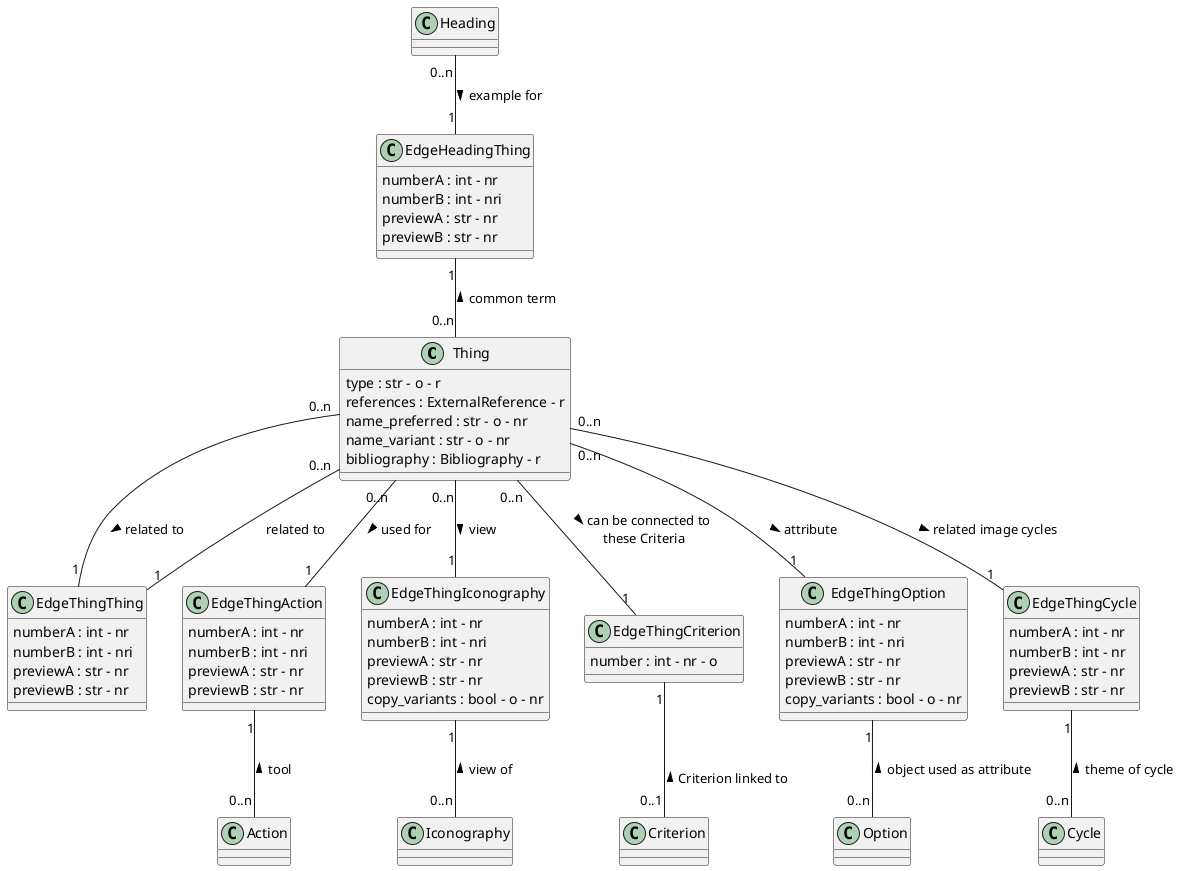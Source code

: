 @startuml Thing 

class Thing
Thing : type : str - o - r
Thing : references : ExternalReference - r
Thing : name_preferred : str - o - nr
Thing : name_variant : str - o - nr
Thing : bibliography : Bibliography - r

class Action

class Heading

class Iconography

class Criterion

class Option

class Cycle

class EdgeHeadingThing
EdgeHeadingThing : numberA : int - nr
EdgeHeadingThing : numberB : int - nri
EdgeHeadingThing : previewA : str - nr
EdgeHeadingThing : previewB : str - nr

class EdgeThingThing
EdgeThingThing : numberA : int - nr
EdgeThingThing : numberB : int - nri
EdgeThingThing : previewA : str - nr
EdgeThingThing : previewB : str - nr

class EdgeThingAction
EdgeThingAction : numberA : int - nr
EdgeThingAction : numberB : int - nri
EdgeThingAction : previewA : str - nr
EdgeThingAction : previewB : str - nr

class EdgeThingIconography
EdgeThingIconography : numberA : int - nr
EdgeThingIconography : numberB : int - nri
EdgeThingIconography : previewA : str - nr
EdgeThingIconography : previewB : str - nr
EdgeThingIconography : copy_variants : bool - o - nr

class EdgeThingCriterion
EdgeThingCriterion : number : int - nr - o 


class EdgeThingOption
EdgeThingOption : numberA : int - nr
EdgeThingOption : numberB : int - nri
EdgeThingOption : previewA : str - nr
EdgeThingOption : previewB : str - nr
EdgeThingOption : copy_variants : bool - o - nr

class EdgeThingCycle
EdgeThingCycle : numberA : int - nr
EdgeThingCycle : numberB : int - nr
EdgeThingCycle : previewA : str - nr
EdgeThingCycle : previewB : str - nr

Heading "0..n" -- "1" EdgeHeadingThing: example for >
EdgeHeadingThing "1" -- "0..n" Thing: common term <

Thing "0..n" -- "1" EdgeThingThing : related to >
EdgeThingThing "1" -- "0..n" Thing : related to

Thing "0..n" -- "1" EdgeThingAction: used for >
EdgeThingAction "1" -- "0..n" Action: tool <

Thing "0..n" -- "1" EdgeThingIconography : view >
EdgeThingIconography "1" -- "0..n" Iconography : view of <

Thing "0..n" -- "1" EdgeThingCriterion : > can be connected to \n these Criteria 
EdgeThingCriterion "1" -- "0..1" Criterion : \n Criterion linked to <

Thing "0..n" -- "1" EdgeThingOption : attribute >
EdgeThingOption "1" -- "0..n" Option : object used as attribute <

Thing "0..n" -- "1" EdgeThingCycle : related image cycles >
EdgeThingCycle "1" -- "0..n" Cycle : theme of cycle <



@enduml